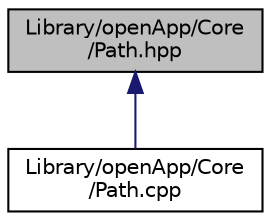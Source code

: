 digraph "Library/openApp/Core/Path.hpp"
{
  edge [fontname="Helvetica",fontsize="10",labelfontname="Helvetica",labelfontsize="10"];
  node [fontname="Helvetica",fontsize="10",shape=record];
  Node9 [label="Library/openApp/Core\l/Path.hpp",height=0.2,width=0.4,color="black", fillcolor="grey75", style="filled", fontcolor="black"];
  Node9 -> Node10 [dir="back",color="midnightblue",fontsize="10",style="solid"];
  Node10 [label="Library/openApp/Core\l/Path.cpp",height=0.2,width=0.4,color="black", fillcolor="white", style="filled",URL="$_path_8cpp.html"];
}
